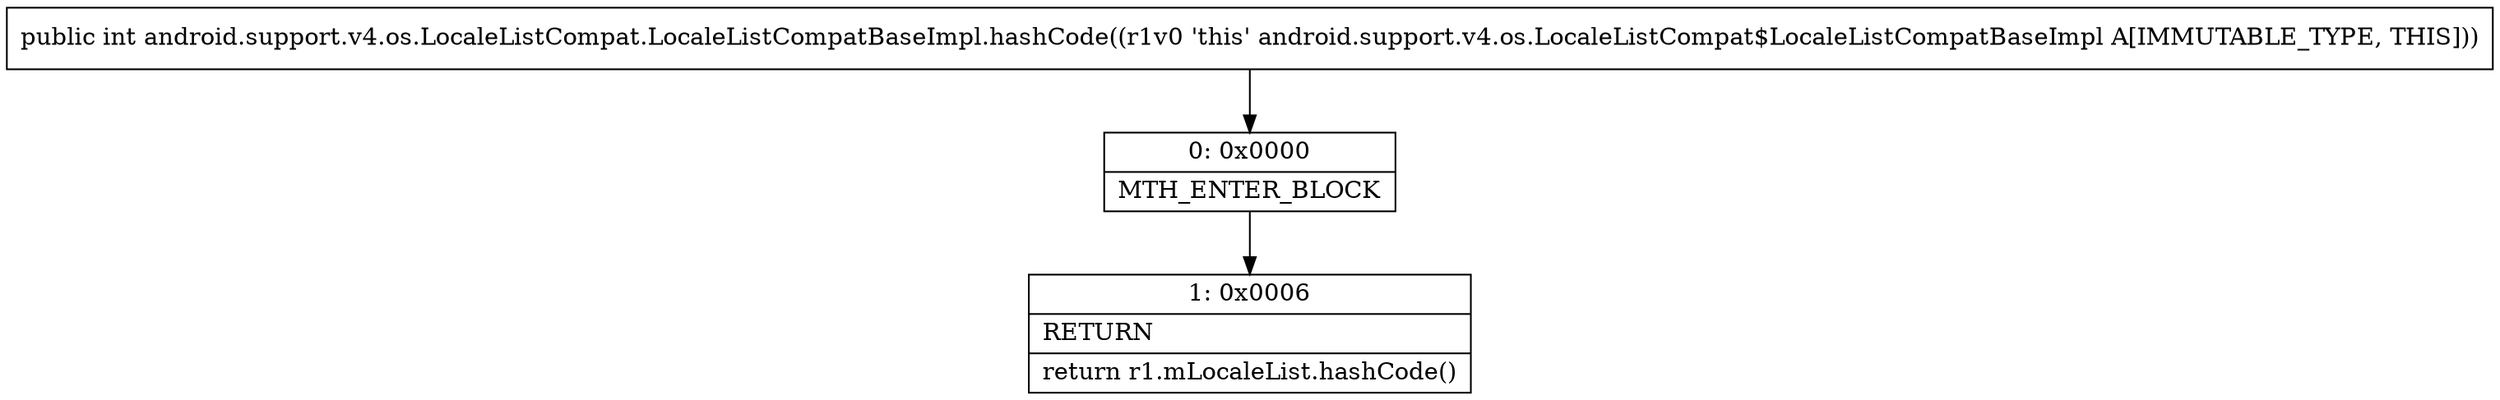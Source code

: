 digraph "CFG forandroid.support.v4.os.LocaleListCompat.LocaleListCompatBaseImpl.hashCode()I" {
Node_0 [shape=record,label="{0\:\ 0x0000|MTH_ENTER_BLOCK\l}"];
Node_1 [shape=record,label="{1\:\ 0x0006|RETURN\l|return r1.mLocaleList.hashCode()\l}"];
MethodNode[shape=record,label="{public int android.support.v4.os.LocaleListCompat.LocaleListCompatBaseImpl.hashCode((r1v0 'this' android.support.v4.os.LocaleListCompat$LocaleListCompatBaseImpl A[IMMUTABLE_TYPE, THIS])) }"];
MethodNode -> Node_0;
Node_0 -> Node_1;
}

